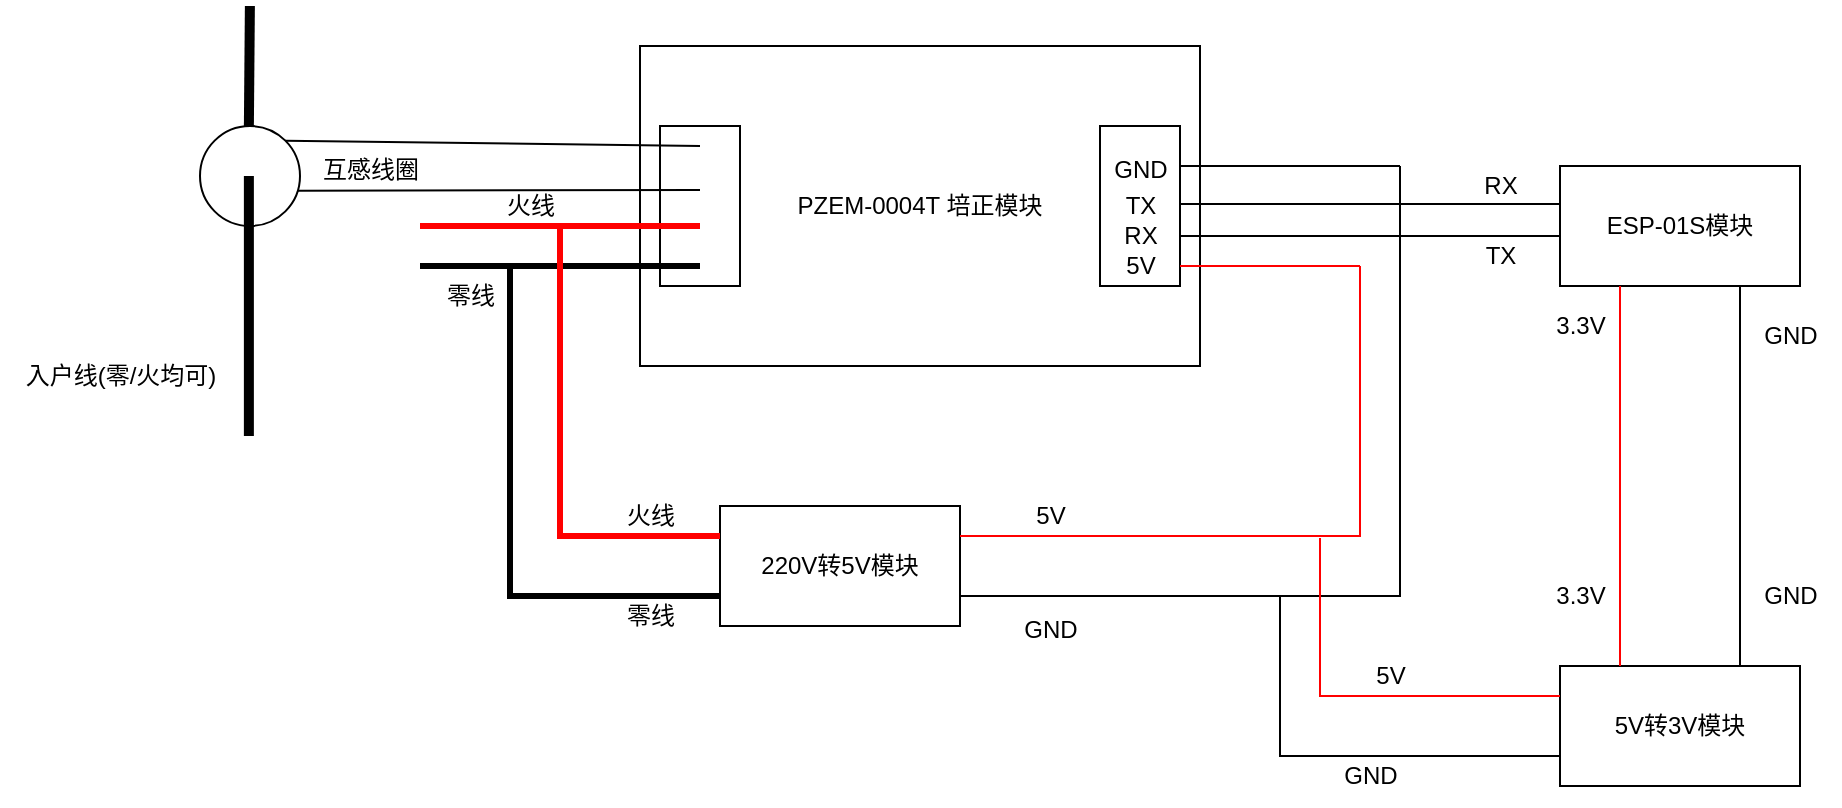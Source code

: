 <mxfile version="20.8.20" type="github">
  <diagram name="第 1 页" id="Lntknp9k6hRy_xTv5RLL">
    <mxGraphModel dx="2154" dy="788" grid="1" gridSize="10" guides="1" tooltips="1" connect="1" arrows="1" fold="1" page="1" pageScale="1" pageWidth="827" pageHeight="1169" math="0" shadow="0">
      <root>
        <mxCell id="0" />
        <mxCell id="1" parent="0" />
        <mxCell id="I7-PQ7A9hoyi_Go-iEmm-3" value="PZEM-0004T 培正模块" style="rounded=0;whiteSpace=wrap;html=1;" vertex="1" parent="1">
          <mxGeometry x="240" y="180" width="280" height="160" as="geometry" />
        </mxCell>
        <mxCell id="I7-PQ7A9hoyi_Go-iEmm-4" value="" style="rounded=0;whiteSpace=wrap;html=1;" vertex="1" parent="1">
          <mxGeometry x="470" y="220" width="40" height="80" as="geometry" />
        </mxCell>
        <mxCell id="I7-PQ7A9hoyi_Go-iEmm-5" value="" style="rounded=0;whiteSpace=wrap;html=1;" vertex="1" parent="1">
          <mxGeometry x="250" y="220" width="40" height="80" as="geometry" />
        </mxCell>
        <mxCell id="I7-PQ7A9hoyi_Go-iEmm-1" value="" style="endArrow=none;html=1;rounded=0;strokeWidth=3;strokeColor=#FF0000;" edge="1" parent="1">
          <mxGeometry width="50" height="50" relative="1" as="geometry">
            <mxPoint x="130" y="270" as="sourcePoint" />
            <mxPoint x="270" y="270" as="targetPoint" />
          </mxGeometry>
        </mxCell>
        <mxCell id="I7-PQ7A9hoyi_Go-iEmm-2" value="" style="endArrow=none;html=1;rounded=0;strokeWidth=3;" edge="1" parent="1">
          <mxGeometry width="50" height="50" relative="1" as="geometry">
            <mxPoint x="130" y="290" as="sourcePoint" />
            <mxPoint x="270" y="290" as="targetPoint" />
          </mxGeometry>
        </mxCell>
        <mxCell id="I7-PQ7A9hoyi_Go-iEmm-7" value="" style="endArrow=none;html=1;rounded=0;strokeWidth=1;exitX=0.964;exitY=0.647;exitDx=0;exitDy=0;exitPerimeter=0;" edge="1" parent="1" source="I7-PQ7A9hoyi_Go-iEmm-9">
          <mxGeometry width="50" height="50" relative="1" as="geometry">
            <mxPoint x="150" y="250" as="sourcePoint" />
            <mxPoint x="270" y="252" as="targetPoint" />
          </mxGeometry>
        </mxCell>
        <mxCell id="I7-PQ7A9hoyi_Go-iEmm-8" value="" style="endArrow=none;html=1;rounded=0;strokeWidth=1;exitX=1;exitY=0;exitDx=0;exitDy=0;" edge="1" parent="1" source="I7-PQ7A9hoyi_Go-iEmm-9">
          <mxGeometry width="50" height="50" relative="1" as="geometry">
            <mxPoint x="50" y="230" as="sourcePoint" />
            <mxPoint x="270" y="230" as="targetPoint" />
          </mxGeometry>
        </mxCell>
        <mxCell id="I7-PQ7A9hoyi_Go-iEmm-9" value="" style="ellipse;whiteSpace=wrap;html=1;aspect=fixed;" vertex="1" parent="1">
          <mxGeometry x="20" y="220" width="50" height="50" as="geometry" />
        </mxCell>
        <mxCell id="I7-PQ7A9hoyi_Go-iEmm-11" value="零线" style="text;html=1;align=center;verticalAlign=middle;resizable=0;points=[];autosize=1;strokeColor=none;fillColor=none;" vertex="1" parent="1">
          <mxGeometry x="130" y="290" width="50" height="30" as="geometry" />
        </mxCell>
        <mxCell id="I7-PQ7A9hoyi_Go-iEmm-13" value="火线" style="text;html=1;align=center;verticalAlign=middle;resizable=0;points=[];autosize=1;strokeColor=none;fillColor=none;" vertex="1" parent="1">
          <mxGeometry x="160" y="245" width="50" height="30" as="geometry" />
        </mxCell>
        <mxCell id="I7-PQ7A9hoyi_Go-iEmm-15" value="互感线圈" style="text;html=1;align=center;verticalAlign=middle;resizable=0;points=[];autosize=1;strokeColor=none;fillColor=none;" vertex="1" parent="1">
          <mxGeometry x="70" y="227" width="70" height="30" as="geometry" />
        </mxCell>
        <mxCell id="I7-PQ7A9hoyi_Go-iEmm-18" value="" style="endArrow=none;html=1;rounded=0;strokeColor=#000000;strokeWidth=5;" edge="1" parent="1">
          <mxGeometry width="50" height="50" relative="1" as="geometry">
            <mxPoint x="44.44" y="375" as="sourcePoint" />
            <mxPoint x="44.44" y="245" as="targetPoint" />
          </mxGeometry>
        </mxCell>
        <mxCell id="I7-PQ7A9hoyi_Go-iEmm-19" value="" style="endArrow=none;html=1;rounded=0;strokeColor=#000000;strokeWidth=5;" edge="1" parent="1">
          <mxGeometry width="50" height="50" relative="1" as="geometry">
            <mxPoint x="44.44" y="220" as="sourcePoint" />
            <mxPoint x="44.94" y="160" as="targetPoint" />
          </mxGeometry>
        </mxCell>
        <mxCell id="I7-PQ7A9hoyi_Go-iEmm-20" value="入户线(零/火均可)" style="text;html=1;align=center;verticalAlign=middle;resizable=0;points=[];autosize=1;strokeColor=none;fillColor=none;" vertex="1" parent="1">
          <mxGeometry x="-80" y="330" width="120" height="30" as="geometry" />
        </mxCell>
        <mxCell id="I7-PQ7A9hoyi_Go-iEmm-23" value="" style="endArrow=none;html=1;rounded=0;strokeColor=#000000;strokeWidth=1;exitX=1;exitY=0.25;exitDx=0;exitDy=0;" edge="1" parent="1" source="I7-PQ7A9hoyi_Go-iEmm-4">
          <mxGeometry width="50" height="50" relative="1" as="geometry">
            <mxPoint x="490" y="199.289" as="sourcePoint" />
            <mxPoint x="620" y="240" as="targetPoint" />
          </mxGeometry>
        </mxCell>
        <mxCell id="I7-PQ7A9hoyi_Go-iEmm-24" value="" style="endArrow=none;html=1;rounded=0;strokeColor=#000000;strokeWidth=1;exitX=1;exitY=0.25;exitDx=0;exitDy=0;" edge="1" parent="1">
          <mxGeometry width="50" height="50" relative="1" as="geometry">
            <mxPoint x="510" y="259" as="sourcePoint" />
            <mxPoint x="700" y="259" as="targetPoint" />
          </mxGeometry>
        </mxCell>
        <mxCell id="I7-PQ7A9hoyi_Go-iEmm-25" value="" style="endArrow=none;html=1;rounded=0;strokeColor=#000000;strokeWidth=1;exitX=1;exitY=0.25;exitDx=0;exitDy=0;" edge="1" parent="1">
          <mxGeometry width="50" height="50" relative="1" as="geometry">
            <mxPoint x="510" y="275" as="sourcePoint" />
            <mxPoint x="700" y="275" as="targetPoint" />
          </mxGeometry>
        </mxCell>
        <mxCell id="I7-PQ7A9hoyi_Go-iEmm-26" value="" style="endArrow=none;html=1;rounded=0;strokeColor=#FF0000;strokeWidth=1;exitX=1;exitY=0.25;exitDx=0;exitDy=0;" edge="1" parent="1">
          <mxGeometry width="50" height="50" relative="1" as="geometry">
            <mxPoint x="510" y="290" as="sourcePoint" />
            <mxPoint x="600" y="290" as="targetPoint" />
          </mxGeometry>
        </mxCell>
        <mxCell id="I7-PQ7A9hoyi_Go-iEmm-27" value="GND" style="text;html=1;align=center;verticalAlign=middle;resizable=0;points=[];autosize=1;strokeColor=none;fillColor=none;" vertex="1" parent="1">
          <mxGeometry x="465" y="227" width="50" height="30" as="geometry" />
        </mxCell>
        <mxCell id="I7-PQ7A9hoyi_Go-iEmm-28" value="5V" style="text;html=1;align=center;verticalAlign=middle;resizable=0;points=[];autosize=1;strokeColor=none;fillColor=none;" vertex="1" parent="1">
          <mxGeometry x="470" y="275" width="40" height="30" as="geometry" />
        </mxCell>
        <mxCell id="I7-PQ7A9hoyi_Go-iEmm-29" value="TX" style="text;html=1;align=center;verticalAlign=middle;resizable=0;points=[];autosize=1;strokeColor=none;fillColor=none;" vertex="1" parent="1">
          <mxGeometry x="470" y="245" width="40" height="30" as="geometry" />
        </mxCell>
        <mxCell id="I7-PQ7A9hoyi_Go-iEmm-30" value="RX" style="text;html=1;align=center;verticalAlign=middle;resizable=0;points=[];autosize=1;strokeColor=none;fillColor=none;" vertex="1" parent="1">
          <mxGeometry x="470" y="260" width="40" height="30" as="geometry" />
        </mxCell>
        <mxCell id="I7-PQ7A9hoyi_Go-iEmm-31" value="220V转5V模块" style="rounded=0;whiteSpace=wrap;html=1;" vertex="1" parent="1">
          <mxGeometry x="280" y="410" width="120" height="60" as="geometry" />
        </mxCell>
        <mxCell id="I7-PQ7A9hoyi_Go-iEmm-33" value="" style="endArrow=none;html=1;rounded=0;strokeColor=#FF0000;strokeWidth=3;exitX=0;exitY=0.25;exitDx=0;exitDy=0;" edge="1" parent="1" source="I7-PQ7A9hoyi_Go-iEmm-31">
          <mxGeometry width="50" height="50" relative="1" as="geometry">
            <mxPoint x="150" y="320" as="sourcePoint" />
            <mxPoint x="200" y="270" as="targetPoint" />
            <Array as="points">
              <mxPoint x="200" y="425" />
            </Array>
          </mxGeometry>
        </mxCell>
        <mxCell id="I7-PQ7A9hoyi_Go-iEmm-34" value="" style="endArrow=none;html=1;rounded=0;strokeColor=#000000;strokeWidth=3;entryX=0.9;entryY=0.033;entryDx=0;entryDy=0;entryPerimeter=0;exitX=0;exitY=0.75;exitDx=0;exitDy=0;" edge="1" parent="1" source="I7-PQ7A9hoyi_Go-iEmm-31" target="I7-PQ7A9hoyi_Go-iEmm-11">
          <mxGeometry width="50" height="50" relative="1" as="geometry">
            <mxPoint x="280" y="410" as="sourcePoint" />
            <mxPoint x="330" y="360" as="targetPoint" />
            <Array as="points">
              <mxPoint x="175" y="455" />
            </Array>
          </mxGeometry>
        </mxCell>
        <mxCell id="I7-PQ7A9hoyi_Go-iEmm-35" value="" style="endArrow=none;html=1;rounded=0;strokeColor=#FF0000;strokeWidth=1;exitX=1;exitY=0.25;exitDx=0;exitDy=0;" edge="1" parent="1" source="I7-PQ7A9hoyi_Go-iEmm-31">
          <mxGeometry width="50" height="50" relative="1" as="geometry">
            <mxPoint x="340" y="410" as="sourcePoint" />
            <mxPoint x="600" y="290" as="targetPoint" />
            <Array as="points">
              <mxPoint x="600" y="425" />
            </Array>
          </mxGeometry>
        </mxCell>
        <mxCell id="I7-PQ7A9hoyi_Go-iEmm-36" value="" style="endArrow=none;html=1;rounded=0;strokeColor=#000000;strokeWidth=1;exitX=1;exitY=0.75;exitDx=0;exitDy=0;" edge="1" parent="1" source="I7-PQ7A9hoyi_Go-iEmm-31">
          <mxGeometry width="50" height="50" relative="1" as="geometry">
            <mxPoint x="340" y="410" as="sourcePoint" />
            <mxPoint x="620" y="240" as="targetPoint" />
            <Array as="points">
              <mxPoint x="620" y="455" />
              <mxPoint x="620" y="350" />
            </Array>
          </mxGeometry>
        </mxCell>
        <mxCell id="I7-PQ7A9hoyi_Go-iEmm-37" value="火线" style="text;html=1;align=center;verticalAlign=middle;resizable=0;points=[];autosize=1;strokeColor=none;fillColor=none;" vertex="1" parent="1">
          <mxGeometry x="220" y="400" width="50" height="30" as="geometry" />
        </mxCell>
        <mxCell id="I7-PQ7A9hoyi_Go-iEmm-38" value="零线" style="text;html=1;align=center;verticalAlign=middle;resizable=0;points=[];autosize=1;strokeColor=none;fillColor=none;" vertex="1" parent="1">
          <mxGeometry x="220" y="450" width="50" height="30" as="geometry" />
        </mxCell>
        <mxCell id="I7-PQ7A9hoyi_Go-iEmm-39" value="5V" style="text;html=1;align=center;verticalAlign=middle;resizable=0;points=[];autosize=1;strokeColor=none;fillColor=none;" vertex="1" parent="1">
          <mxGeometry x="425" y="400" width="40" height="30" as="geometry" />
        </mxCell>
        <mxCell id="I7-PQ7A9hoyi_Go-iEmm-40" value="GND" style="text;html=1;align=center;verticalAlign=middle;resizable=0;points=[];autosize=1;strokeColor=none;fillColor=none;" vertex="1" parent="1">
          <mxGeometry x="420" y="457" width="50" height="30" as="geometry" />
        </mxCell>
        <mxCell id="I7-PQ7A9hoyi_Go-iEmm-42" value="ESP-01S模块" style="rounded=0;whiteSpace=wrap;html=1;" vertex="1" parent="1">
          <mxGeometry x="700" y="240" width="120" height="60" as="geometry" />
        </mxCell>
        <mxCell id="I7-PQ7A9hoyi_Go-iEmm-43" value="5V转3V模块" style="rounded=0;whiteSpace=wrap;html=1;" vertex="1" parent="1">
          <mxGeometry x="700" y="490" width="120" height="60" as="geometry" />
        </mxCell>
        <mxCell id="I7-PQ7A9hoyi_Go-iEmm-44" value="" style="endArrow=none;html=1;rounded=0;strokeColor=#000000;strokeWidth=1;exitX=0;exitY=0.75;exitDx=0;exitDy=0;" edge="1" parent="1" source="I7-PQ7A9hoyi_Go-iEmm-43">
          <mxGeometry width="50" height="50" relative="1" as="geometry">
            <mxPoint x="500" y="510" as="sourcePoint" />
            <mxPoint x="560" y="455" as="targetPoint" />
            <Array as="points">
              <mxPoint x="560" y="535" />
            </Array>
          </mxGeometry>
        </mxCell>
        <mxCell id="I7-PQ7A9hoyi_Go-iEmm-45" value="GND" style="text;html=1;align=center;verticalAlign=middle;resizable=0;points=[];autosize=1;strokeColor=none;fillColor=none;" vertex="1" parent="1">
          <mxGeometry x="580" y="530" width="50" height="30" as="geometry" />
        </mxCell>
        <mxCell id="I7-PQ7A9hoyi_Go-iEmm-46" value="" style="endArrow=none;html=1;rounded=0;strokeColor=#FF0000;strokeWidth=1;entryX=0;entryY=0.25;entryDx=0;entryDy=0;" edge="1" parent="1" target="I7-PQ7A9hoyi_Go-iEmm-43">
          <mxGeometry width="50" height="50" relative="1" as="geometry">
            <mxPoint x="580" y="426" as="sourcePoint" />
            <mxPoint x="690" y="500" as="targetPoint" />
            <Array as="points">
              <mxPoint x="580" y="505" />
            </Array>
          </mxGeometry>
        </mxCell>
        <mxCell id="I7-PQ7A9hoyi_Go-iEmm-47" value="5V" style="text;html=1;align=center;verticalAlign=middle;resizable=0;points=[];autosize=1;strokeColor=none;fillColor=none;" vertex="1" parent="1">
          <mxGeometry x="595" y="480" width="40" height="30" as="geometry" />
        </mxCell>
        <mxCell id="I7-PQ7A9hoyi_Go-iEmm-49" value="" style="endArrow=none;html=1;rounded=0;strokeColor=#FF0000;strokeWidth=1;entryX=0.25;entryY=1;entryDx=0;entryDy=0;" edge="1" parent="1" target="I7-PQ7A9hoyi_Go-iEmm-42">
          <mxGeometry width="50" height="50" relative="1" as="geometry">
            <mxPoint x="730" y="490" as="sourcePoint" />
            <mxPoint x="780" y="440" as="targetPoint" />
          </mxGeometry>
        </mxCell>
        <mxCell id="I7-PQ7A9hoyi_Go-iEmm-50" value="" style="endArrow=none;html=1;rounded=0;strokeColor=#000000;strokeWidth=1;entryX=0.75;entryY=1;entryDx=0;entryDy=0;" edge="1" parent="1" target="I7-PQ7A9hoyi_Go-iEmm-42">
          <mxGeometry width="50" height="50" relative="1" as="geometry">
            <mxPoint x="790" y="490" as="sourcePoint" />
            <mxPoint x="840" y="440" as="targetPoint" />
          </mxGeometry>
        </mxCell>
        <mxCell id="I7-PQ7A9hoyi_Go-iEmm-51" value="3.3V" style="text;html=1;align=center;verticalAlign=middle;resizable=0;points=[];autosize=1;strokeColor=none;fillColor=none;" vertex="1" parent="1">
          <mxGeometry x="685" y="440" width="50" height="30" as="geometry" />
        </mxCell>
        <mxCell id="I7-PQ7A9hoyi_Go-iEmm-52" value="GND" style="text;html=1;align=center;verticalAlign=middle;resizable=0;points=[];autosize=1;strokeColor=none;fillColor=none;" vertex="1" parent="1">
          <mxGeometry x="790" y="440" width="50" height="30" as="geometry" />
        </mxCell>
        <mxCell id="I7-PQ7A9hoyi_Go-iEmm-53" value="3.3V" style="text;html=1;align=center;verticalAlign=middle;resizable=0;points=[];autosize=1;strokeColor=none;fillColor=none;" vertex="1" parent="1">
          <mxGeometry x="685" y="305" width="50" height="30" as="geometry" />
        </mxCell>
        <mxCell id="I7-PQ7A9hoyi_Go-iEmm-54" value="GND" style="text;html=1;align=center;verticalAlign=middle;resizable=0;points=[];autosize=1;strokeColor=none;fillColor=none;" vertex="1" parent="1">
          <mxGeometry x="790" y="310" width="50" height="30" as="geometry" />
        </mxCell>
        <mxCell id="I7-PQ7A9hoyi_Go-iEmm-55" value="RX" style="text;html=1;align=center;verticalAlign=middle;resizable=0;points=[];autosize=1;strokeColor=none;fillColor=none;" vertex="1" parent="1">
          <mxGeometry x="650" y="235" width="40" height="30" as="geometry" />
        </mxCell>
        <mxCell id="I7-PQ7A9hoyi_Go-iEmm-56" value="TX" style="text;html=1;align=center;verticalAlign=middle;resizable=0;points=[];autosize=1;strokeColor=none;fillColor=none;" vertex="1" parent="1">
          <mxGeometry x="650" y="270" width="40" height="30" as="geometry" />
        </mxCell>
      </root>
    </mxGraphModel>
  </diagram>
</mxfile>
